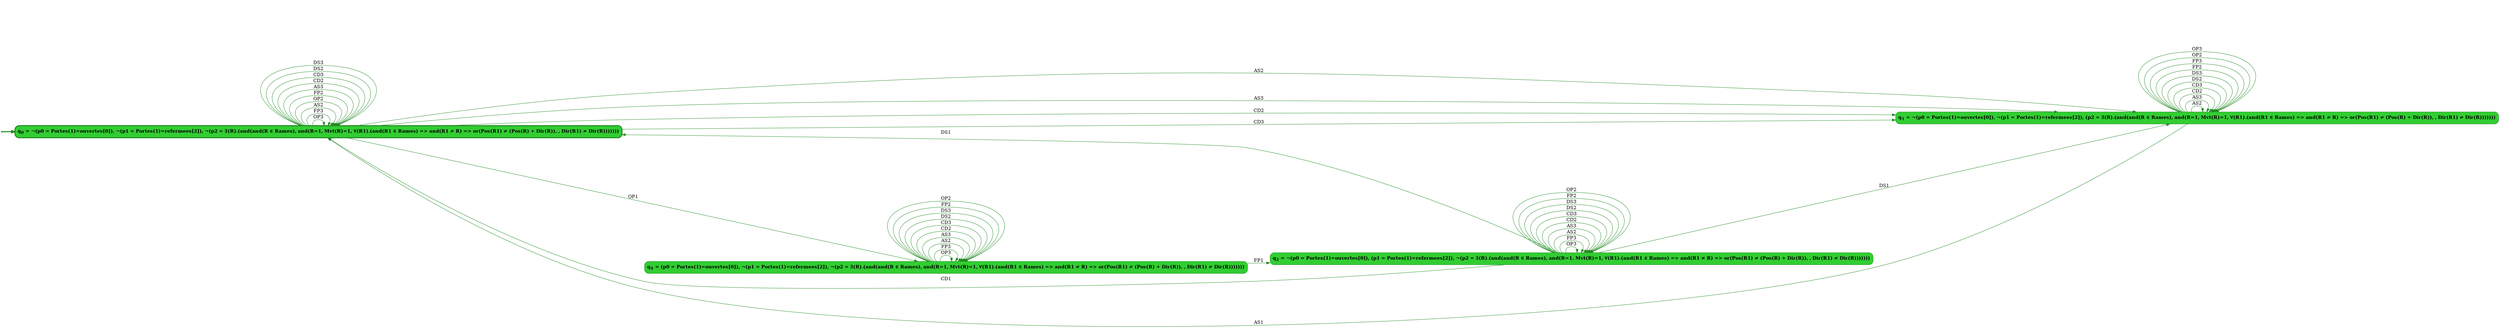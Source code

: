 digraph g {

	rankdir="LR"

	__invisible__[shape="point", color="forestgreen"]
	q0[label=<<b>q<sub>0</sub> = ¬(p0 = Portes(1)=ouvertes[0]), ¬(p1 = Portes(1)=refermees[2]), ¬(p2 = ∃(R).(and(and(R ∈ Rames), and(R=1, Mvt(R)=1, ∀(R1).(and(R1 ∈ Rames) =&gt; and(R1 ≠ R) =&gt; or(Pos(R1) ≠ (Pos(R) + Dir(R)), , Dir(R1) ≠ Dir(R)))))))</b>>, shape="box", style="rounded, filled", fillcolor="limegreen", color="forestgreen", penwidth=3] // Initial
	q4[label=<<b>q<sub>4</sub> = (p0 = Portes(1)=ouvertes[0]), ¬(p1 = Portes(1)=refermees[2]), ¬(p2 = ∃(R).(and(and(R ∈ Rames), and(R=1, Mvt(R)=1, ∀(R1).(and(R1 ∈ Rames) =&gt; and(R1 ≠ R) =&gt; or(Pos(R1) ≠ (Pos(R) + Dir(R)), , Dir(R1) ≠ Dir(R)))))))</b>>, shape="box", style="rounded, filled", fillcolor="limegreen", color="forestgreen"]
	q2[label=<<b>q<sub>2</sub> = ¬(p0 = Portes(1)=ouvertes[0]), (p1 = Portes(1)=refermees[2]), ¬(p2 = ∃(R).(and(and(R ∈ Rames), and(R=1, Mvt(R)=1, ∀(R1).(and(R1 ∈ Rames) =&gt; and(R1 ≠ R) =&gt; or(Pos(R1) ≠ (Pos(R) + Dir(R)), , Dir(R1) ≠ Dir(R)))))))</b>>, shape="box", style="rounded, filled", fillcolor="limegreen", color="forestgreen"]
	q1[label=<<b>q<sub>1</sub> = ¬(p0 = Portes(1)=ouvertes[0]), ¬(p1 = Portes(1)=refermees[2]), (p2 = ∃(R).(and(and(R ∈ Rames), and(R=1, Mvt(R)=1, ∀(R1).(and(R1 ∈ Rames) =&gt; and(R1 ≠ R) =&gt; or(Pos(R1) ≠ (Pos(R) + Dir(R)), , Dir(R1) ≠ Dir(R)))))))</b>>, shape="box", style="rounded, filled", fillcolor="limegreen", color="forestgreen"]

	__invisible__ -> q0[penwidth=3, color="forestgreen"]
	q0 -> q4[label=<OP1>, color="forestgreen"]
	q4 -> q2[label=<FP1>, color="forestgreen"]
	q2 -> q0[label=<CD1>, color="forestgreen"]
	q2 -> q2[label=<OP3>, color="forestgreen"]
	q2 -> q2[label=<FP3>, color="forestgreen"]
	q2 -> q2[label=<AS2>, color="forestgreen"]
	q2 -> q2[label=<AS3>, color="forestgreen"]
	q2 -> q2[label=<CD2>, color="forestgreen"]
	q2 -> q2[label=<CD3>, color="forestgreen"]
	q2 -> q0[label=<DS1>, color="forestgreen"]
	q2 -> q1[label=<DS1>, color="forestgreen"]
	q1 -> q0[label=<AS1>, color="forestgreen"]
	q1 -> q1[label=<AS2>, color="forestgreen"]
	q1 -> q1[label=<AS3>, color="forestgreen"]
	q1 -> q1[label=<CD2>, color="forestgreen"]
	q1 -> q1[label=<CD3>, color="forestgreen"]
	q1 -> q1[label=<DS2>, color="forestgreen"]
	q1 -> q1[label=<DS3>, color="forestgreen"]
	q1 -> q1[label=<FP2>, color="forestgreen"]
	q1 -> q1[label=<FP3>, color="forestgreen"]
	q1 -> q1[label=<OP2>, color="forestgreen"]
	q1 -> q1[label=<OP3>, color="forestgreen"]
	q2 -> q2[label=<DS2>, color="forestgreen"]
	q2 -> q2[label=<DS3>, color="forestgreen"]
	q2 -> q2[label=<FP2>, color="forestgreen"]
	q2 -> q2[label=<OP2>, color="forestgreen"]
	q4 -> q4[label=<OP3>, color="forestgreen"]
	q4 -> q4[label=<FP3>, color="forestgreen"]
	q4 -> q4[label=<AS2>, color="forestgreen"]
	q4 -> q4[label=<AS3>, color="forestgreen"]
	q4 -> q4[label=<CD2>, color="forestgreen"]
	q4 -> q4[label=<CD3>, color="forestgreen"]
	q4 -> q4[label=<DS2>, color="forestgreen"]
	q4 -> q4[label=<DS3>, color="forestgreen"]
	q4 -> q4[label=<FP2>, color="forestgreen"]
	q4 -> q4[label=<OP2>, color="forestgreen"]
	q0 -> q0[label=<OP3>, color="forestgreen"]
	q0 -> q0[label=<FP3>, color="forestgreen"]
	q0 -> q0[label=<AS2>, color="forestgreen"]
	q0 -> q0[label=<OP2>, color="forestgreen"]
	q0 -> q0[label=<FP2>, color="forestgreen"]
	q0 -> q1[label=<AS2>, color="forestgreen"]
	q0 -> q0[label=<AS3>, color="forestgreen"]
	q0 -> q1[label=<AS3>, color="forestgreen"]
	q0 -> q0[label=<CD2>, color="forestgreen"]
	q0 -> q1[label=<CD2>, color="forestgreen"]
	q0 -> q0[label=<CD3>, color="forestgreen"]
	q0 -> q1[label=<CD3>, color="forestgreen"]
	q0 -> q0[label=<DS2>, color="forestgreen"]
	q0 -> q0[label=<DS3>, color="forestgreen"]

}
